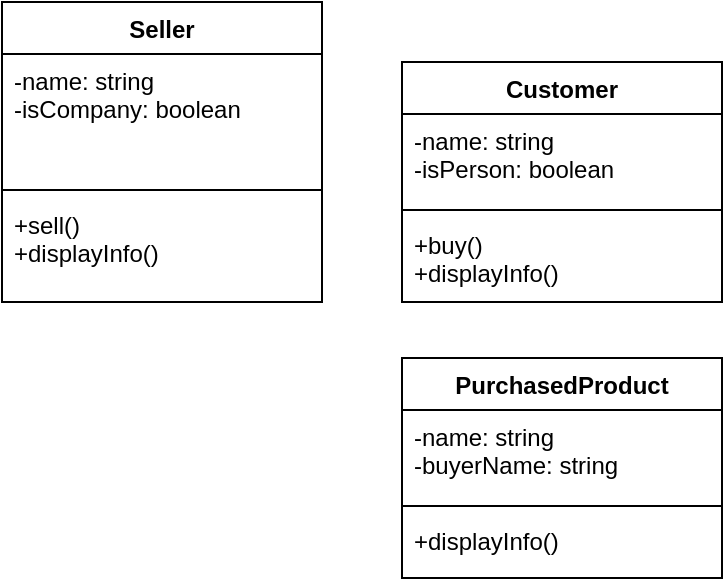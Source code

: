 <mxfile version="16.2.7" type="device"><diagram id="w537oFXJcCplR2eCsARY" name="Page-1"><mxGraphModel dx="405" dy="535" grid="1" gridSize="10" guides="1" tooltips="1" connect="1" arrows="1" fold="1" page="1" pageScale="1" pageWidth="827" pageHeight="1169" math="0" shadow="0"><root><mxCell id="0"/><mxCell id="1" parent="0"/><mxCell id="ni89HLryWHvFOweDTC_F-1" value="Seller" style="swimlane;fontStyle=1;align=center;verticalAlign=top;childLayout=stackLayout;horizontal=1;startSize=26;horizontalStack=0;resizeParent=1;resizeParentMax=0;resizeLast=0;collapsible=1;marginBottom=0;" vertex="1" parent="1"><mxGeometry x="130" y="180" width="160" height="150" as="geometry"/></mxCell><mxCell id="ni89HLryWHvFOweDTC_F-2" value="-name: string&#10;-isCompany: boolean" style="text;strokeColor=none;fillColor=none;align=left;verticalAlign=top;spacingLeft=4;spacingRight=4;overflow=hidden;rotatable=0;points=[[0,0.5],[1,0.5]];portConstraint=eastwest;" vertex="1" parent="ni89HLryWHvFOweDTC_F-1"><mxGeometry y="26" width="160" height="64" as="geometry"/></mxCell><mxCell id="ni89HLryWHvFOweDTC_F-3" value="" style="line;strokeWidth=1;fillColor=none;align=left;verticalAlign=middle;spacingTop=-1;spacingLeft=3;spacingRight=3;rotatable=0;labelPosition=right;points=[];portConstraint=eastwest;" vertex="1" parent="ni89HLryWHvFOweDTC_F-1"><mxGeometry y="90" width="160" height="8" as="geometry"/></mxCell><mxCell id="ni89HLryWHvFOweDTC_F-4" value="+sell()&#10;+displayInfo()" style="text;strokeColor=none;fillColor=none;align=left;verticalAlign=top;spacingLeft=4;spacingRight=4;overflow=hidden;rotatable=0;points=[[0,0.5],[1,0.5]];portConstraint=eastwest;" vertex="1" parent="ni89HLryWHvFOweDTC_F-1"><mxGeometry y="98" width="160" height="52" as="geometry"/></mxCell><mxCell id="ni89HLryWHvFOweDTC_F-5" value="Customer" style="swimlane;fontStyle=1;align=center;verticalAlign=top;childLayout=stackLayout;horizontal=1;startSize=26;horizontalStack=0;resizeParent=1;resizeParentMax=0;resizeLast=0;collapsible=1;marginBottom=0;" vertex="1" parent="1"><mxGeometry x="330" y="210" width="160" height="120" as="geometry"/></mxCell><mxCell id="ni89HLryWHvFOweDTC_F-6" value="-name: string&#10;-isPerson: boolean" style="text;strokeColor=none;fillColor=none;align=left;verticalAlign=top;spacingLeft=4;spacingRight=4;overflow=hidden;rotatable=0;points=[[0,0.5],[1,0.5]];portConstraint=eastwest;" vertex="1" parent="ni89HLryWHvFOweDTC_F-5"><mxGeometry y="26" width="160" height="44" as="geometry"/></mxCell><mxCell id="ni89HLryWHvFOweDTC_F-7" value="" style="line;strokeWidth=1;fillColor=none;align=left;verticalAlign=middle;spacingTop=-1;spacingLeft=3;spacingRight=3;rotatable=0;labelPosition=right;points=[];portConstraint=eastwest;" vertex="1" parent="ni89HLryWHvFOweDTC_F-5"><mxGeometry y="70" width="160" height="8" as="geometry"/></mxCell><mxCell id="ni89HLryWHvFOweDTC_F-8" value="+buy()&#10;+displayInfo()" style="text;strokeColor=none;fillColor=none;align=left;verticalAlign=top;spacingLeft=4;spacingRight=4;overflow=hidden;rotatable=0;points=[[0,0.5],[1,0.5]];portConstraint=eastwest;" vertex="1" parent="ni89HLryWHvFOweDTC_F-5"><mxGeometry y="78" width="160" height="42" as="geometry"/></mxCell><mxCell id="ni89HLryWHvFOweDTC_F-9" value="PurchasedProduct" style="swimlane;fontStyle=1;align=center;verticalAlign=top;childLayout=stackLayout;horizontal=1;startSize=26;horizontalStack=0;resizeParent=1;resizeParentMax=0;resizeLast=0;collapsible=1;marginBottom=0;" vertex="1" parent="1"><mxGeometry x="330" y="358" width="160" height="110" as="geometry"/></mxCell><mxCell id="ni89HLryWHvFOweDTC_F-10" value="-name: string&#10;-buyerName: string" style="text;strokeColor=none;fillColor=none;align=left;verticalAlign=top;spacingLeft=4;spacingRight=4;overflow=hidden;rotatable=0;points=[[0,0.5],[1,0.5]];portConstraint=eastwest;" vertex="1" parent="ni89HLryWHvFOweDTC_F-9"><mxGeometry y="26" width="160" height="44" as="geometry"/></mxCell><mxCell id="ni89HLryWHvFOweDTC_F-11" value="" style="line;strokeWidth=1;fillColor=none;align=left;verticalAlign=middle;spacingTop=-1;spacingLeft=3;spacingRight=3;rotatable=0;labelPosition=right;points=[];portConstraint=eastwest;" vertex="1" parent="ni89HLryWHvFOweDTC_F-9"><mxGeometry y="70" width="160" height="8" as="geometry"/></mxCell><mxCell id="ni89HLryWHvFOweDTC_F-12" value="+displayInfo()" style="text;strokeColor=none;fillColor=none;align=left;verticalAlign=top;spacingLeft=4;spacingRight=4;overflow=hidden;rotatable=0;points=[[0,0.5],[1,0.5]];portConstraint=eastwest;" vertex="1" parent="ni89HLryWHvFOweDTC_F-9"><mxGeometry y="78" width="160" height="32" as="geometry"/></mxCell></root></mxGraphModel></diagram></mxfile>